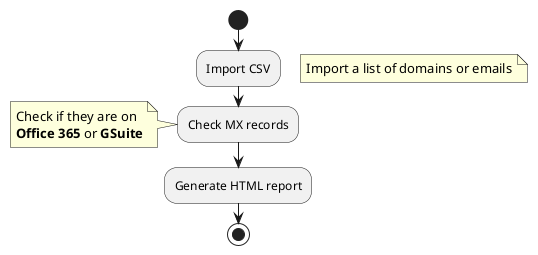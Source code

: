 @startuml
start
:Import CSV;
floating note right: Import a list of domains or emails
:Check MX records;
note left
Check if they are on 
<b>Office 365</b> or <b>GSuite</b>
end note
:Generate HTML report;
stop
@enduml
